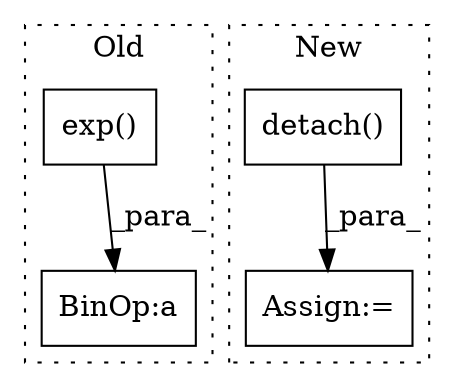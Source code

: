 digraph G {
subgraph cluster0 {
1 [label="exp()" a="75" s="4637" l="13" shape="box"];
3 [label="BinOp:a" a="82" s="4814" l="3" shape="box"];
label = "Old";
style="dotted";
}
subgraph cluster1 {
2 [label="detach()" a="75" s="4932" l="46" shape="box"];
4 [label="Assign:=" a="68" s="4929" l="3" shape="box"];
label = "New";
style="dotted";
}
1 -> 3 [label="_para_"];
2 -> 4 [label="_para_"];
}